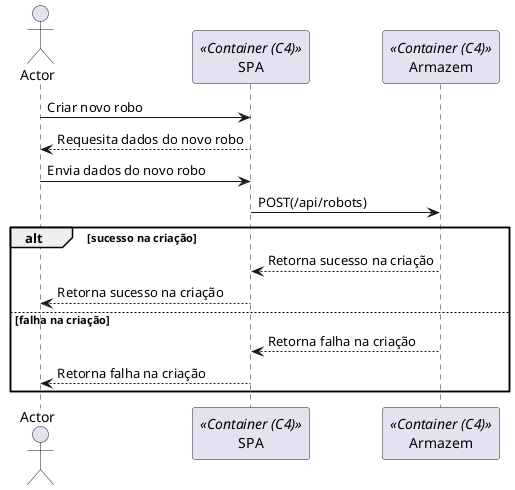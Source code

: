 @startuml

actor Actor as Actor
participant "SPA" as Container <<Container (C4)>>
participant "Armazem" as Armazem <<Container (C4)>>

Actor -> Container: Criar novo robo
Container --> Actor: Requesita dados do novo robo

Actor -> Container: Envia dados do novo robo
Container -> Armazem: POST(/api/robots)

alt sucesso na criação
    Armazem --> Container: Retorna sucesso na criação
    Container --> Actor: Retorna sucesso na criação
else falha na criação
    Armazem --> Container: Retorna falha na criação
    Container --> Actor: Retorna falha na criação
end

@enduml
